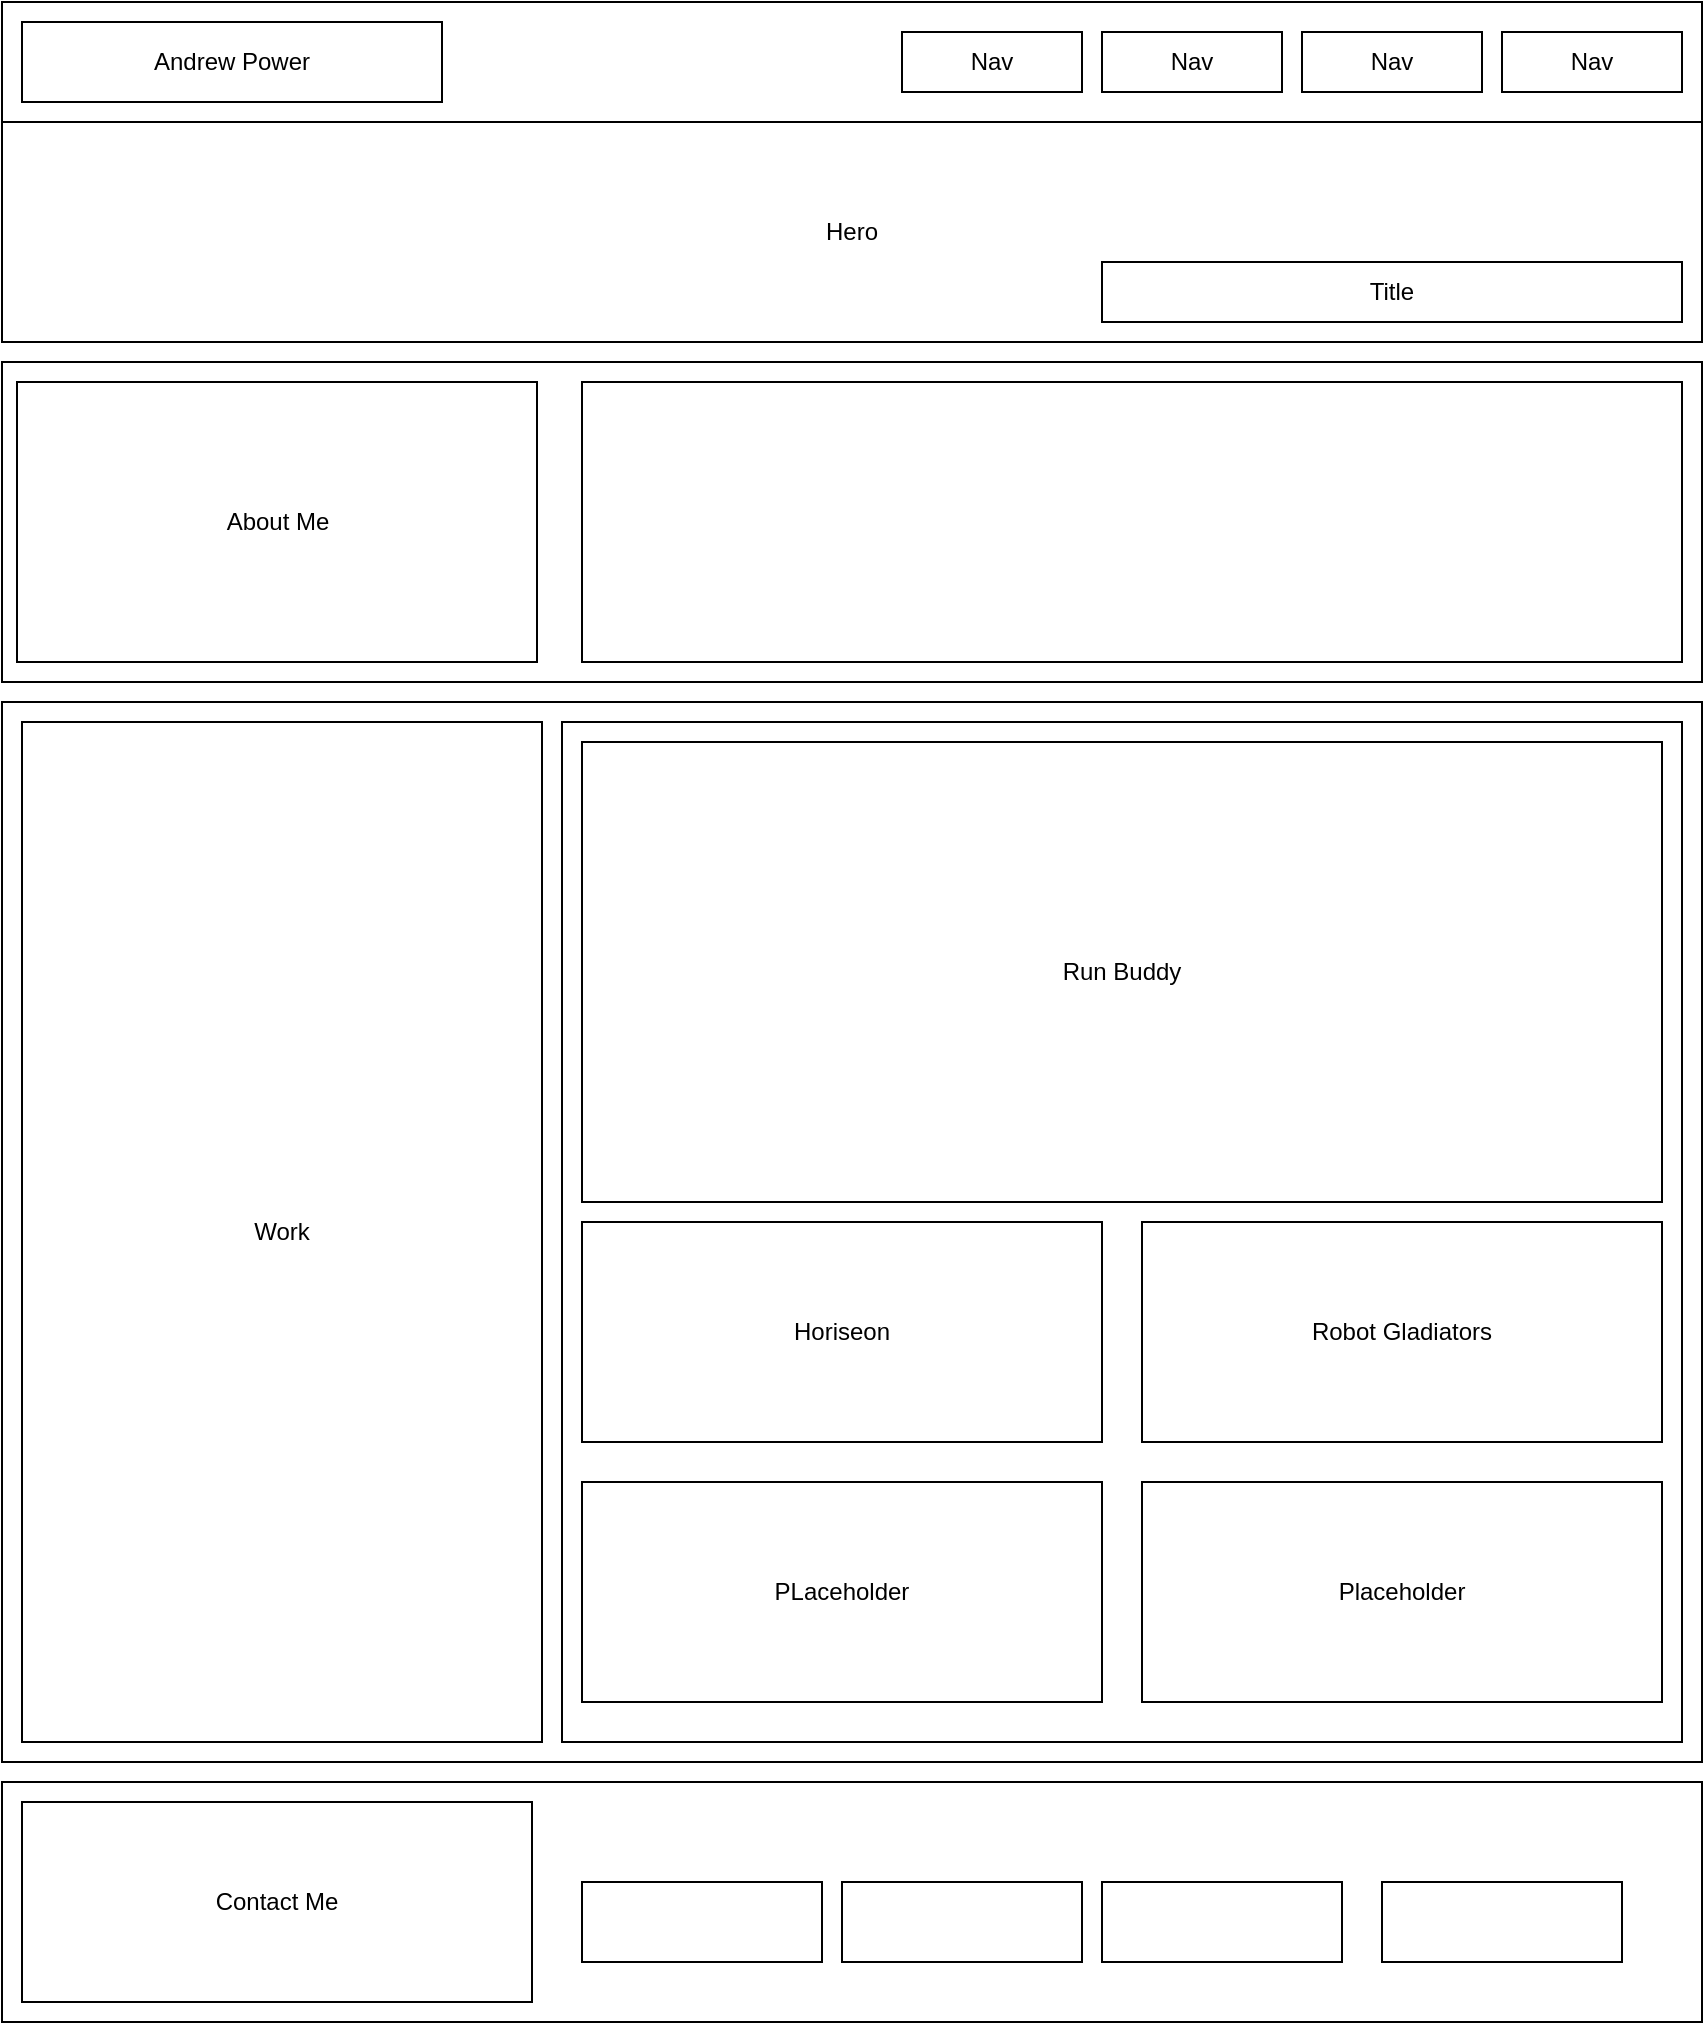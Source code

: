 <mxfile version="14.4.3" type="device"><diagram id="3jny4sm-pJEWuhGwh_VC" name="Page-1"><mxGraphModel dx="1422" dy="763" grid="1" gridSize="10" guides="1" tooltips="1" connect="1" arrows="1" fold="1" page="1" pageScale="1" pageWidth="850" pageHeight="1100" math="0" shadow="0"><root><mxCell id="0"/><mxCell id="1" parent="0"/><mxCell id="j3Ha84VineOKcllE3xSR-1" value="" style="rounded=0;whiteSpace=wrap;html=1;" vertex="1" parent="1"><mxGeometry width="850" height="60" as="geometry"/></mxCell><mxCell id="j3Ha84VineOKcllE3xSR-2" value="Andrew Power" style="rounded=0;whiteSpace=wrap;html=1;" vertex="1" parent="1"><mxGeometry x="10" y="10" width="210" height="40" as="geometry"/></mxCell><mxCell id="j3Ha84VineOKcllE3xSR-3" value="Nav" style="rounded=0;whiteSpace=wrap;html=1;" vertex="1" parent="1"><mxGeometry x="450" y="15" width="90" height="30" as="geometry"/></mxCell><mxCell id="j3Ha84VineOKcllE3xSR-6" value="Nav" style="rounded=0;whiteSpace=wrap;html=1;" vertex="1" parent="1"><mxGeometry x="550" y="15" width="90" height="30" as="geometry"/></mxCell><mxCell id="j3Ha84VineOKcllE3xSR-7" value="Nav" style="rounded=0;whiteSpace=wrap;html=1;" vertex="1" parent="1"><mxGeometry x="650" y="15" width="90" height="30" as="geometry"/></mxCell><mxCell id="j3Ha84VineOKcllE3xSR-8" value="Nav" style="rounded=0;whiteSpace=wrap;html=1;" vertex="1" parent="1"><mxGeometry x="750" y="15" width="90" height="30" as="geometry"/></mxCell><mxCell id="j3Ha84VineOKcllE3xSR-9" value="Hero" style="rounded=0;whiteSpace=wrap;html=1;" vertex="1" parent="1"><mxGeometry y="60" width="850" height="110" as="geometry"/></mxCell><mxCell id="j3Ha84VineOKcllE3xSR-10" value="Title" style="rounded=0;whiteSpace=wrap;html=1;" vertex="1" parent="1"><mxGeometry x="550" y="130" width="290" height="30" as="geometry"/></mxCell><mxCell id="j3Ha84VineOKcllE3xSR-11" value="" style="rounded=0;whiteSpace=wrap;html=1;" vertex="1" parent="1"><mxGeometry y="180" width="850" height="160" as="geometry"/></mxCell><mxCell id="j3Ha84VineOKcllE3xSR-12" value="About Me" style="rounded=0;whiteSpace=wrap;html=1;" vertex="1" parent="1"><mxGeometry x="7.5" y="190" width="260" height="140" as="geometry"/></mxCell><mxCell id="j3Ha84VineOKcllE3xSR-13" value="" style="rounded=0;whiteSpace=wrap;html=1;" vertex="1" parent="1"><mxGeometry x="290" y="190" width="550" height="140" as="geometry"/></mxCell><mxCell id="j3Ha84VineOKcllE3xSR-17" value="" style="rounded=0;whiteSpace=wrap;html=1;" vertex="1" parent="1"><mxGeometry y="350" width="850" height="530" as="geometry"/></mxCell><mxCell id="j3Ha84VineOKcllE3xSR-18" value="Work" style="rounded=0;whiteSpace=wrap;html=1;" vertex="1" parent="1"><mxGeometry x="10" y="360" width="260" height="510" as="geometry"/></mxCell><mxCell id="j3Ha84VineOKcllE3xSR-19" value="" style="rounded=0;whiteSpace=wrap;html=1;" vertex="1" parent="1"><mxGeometry x="280" y="360" width="560" height="510" as="geometry"/></mxCell><mxCell id="j3Ha84VineOKcllE3xSR-20" value="Run Buddy" style="rounded=0;whiteSpace=wrap;html=1;" vertex="1" parent="1"><mxGeometry x="290" y="370" width="540" height="230" as="geometry"/></mxCell><mxCell id="j3Ha84VineOKcllE3xSR-21" value="Horiseon" style="rounded=0;whiteSpace=wrap;html=1;" vertex="1" parent="1"><mxGeometry x="290" y="610" width="260" height="110" as="geometry"/></mxCell><mxCell id="j3Ha84VineOKcllE3xSR-22" value="Robot Gladiators" style="rounded=0;whiteSpace=wrap;html=1;" vertex="1" parent="1"><mxGeometry x="570" y="610" width="260" height="110" as="geometry"/></mxCell><mxCell id="j3Ha84VineOKcllE3xSR-23" value="PLaceholder" style="rounded=0;whiteSpace=wrap;html=1;" vertex="1" parent="1"><mxGeometry x="290" y="740" width="260" height="110" as="geometry"/></mxCell><mxCell id="j3Ha84VineOKcllE3xSR-24" value="Placeholder" style="rounded=0;whiteSpace=wrap;html=1;" vertex="1" parent="1"><mxGeometry x="570" y="740" width="260" height="110" as="geometry"/></mxCell><mxCell id="j3Ha84VineOKcllE3xSR-25" value="" style="rounded=0;whiteSpace=wrap;html=1;" vertex="1" parent="1"><mxGeometry y="890" width="850" height="120" as="geometry"/></mxCell><mxCell id="j3Ha84VineOKcllE3xSR-26" value="Contact Me" style="rounded=0;whiteSpace=wrap;html=1;" vertex="1" parent="1"><mxGeometry x="10" y="900" width="255" height="100" as="geometry"/></mxCell><mxCell id="j3Ha84VineOKcllE3xSR-27" value="" style="rounded=0;whiteSpace=wrap;html=1;" vertex="1" parent="1"><mxGeometry x="290" y="940" width="120" height="40" as="geometry"/></mxCell><mxCell id="j3Ha84VineOKcllE3xSR-28" value="" style="rounded=0;whiteSpace=wrap;html=1;" vertex="1" parent="1"><mxGeometry x="420" y="940" width="120" height="40" as="geometry"/></mxCell><mxCell id="j3Ha84VineOKcllE3xSR-29" value="" style="rounded=0;whiteSpace=wrap;html=1;" vertex="1" parent="1"><mxGeometry x="550" y="940" width="120" height="40" as="geometry"/></mxCell><mxCell id="j3Ha84VineOKcllE3xSR-30" value="" style="rounded=0;whiteSpace=wrap;html=1;" vertex="1" parent="1"><mxGeometry x="690" y="940" width="120" height="40" as="geometry"/></mxCell></root></mxGraphModel></diagram></mxfile>